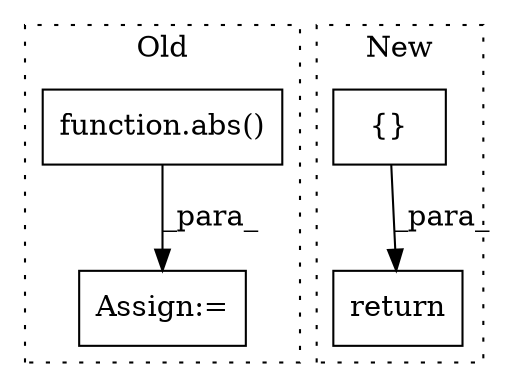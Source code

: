 digraph G {
subgraph cluster0 {
1 [label="function.abs()" a="75" s="844,872" l="4,1" shape="box"];
3 [label="Assign:=" a="68" s="841" l="3" shape="box"];
label = "Old";
style="dotted";
}
subgraph cluster1 {
2 [label="return" a="93" s="1456" l="7" shape="box"];
4 [label="{}" a="59" s="431,442" l="1,0" shape="box"];
label = "New";
style="dotted";
}
1 -> 3 [label="_para_"];
4 -> 2 [label="_para_"];
}